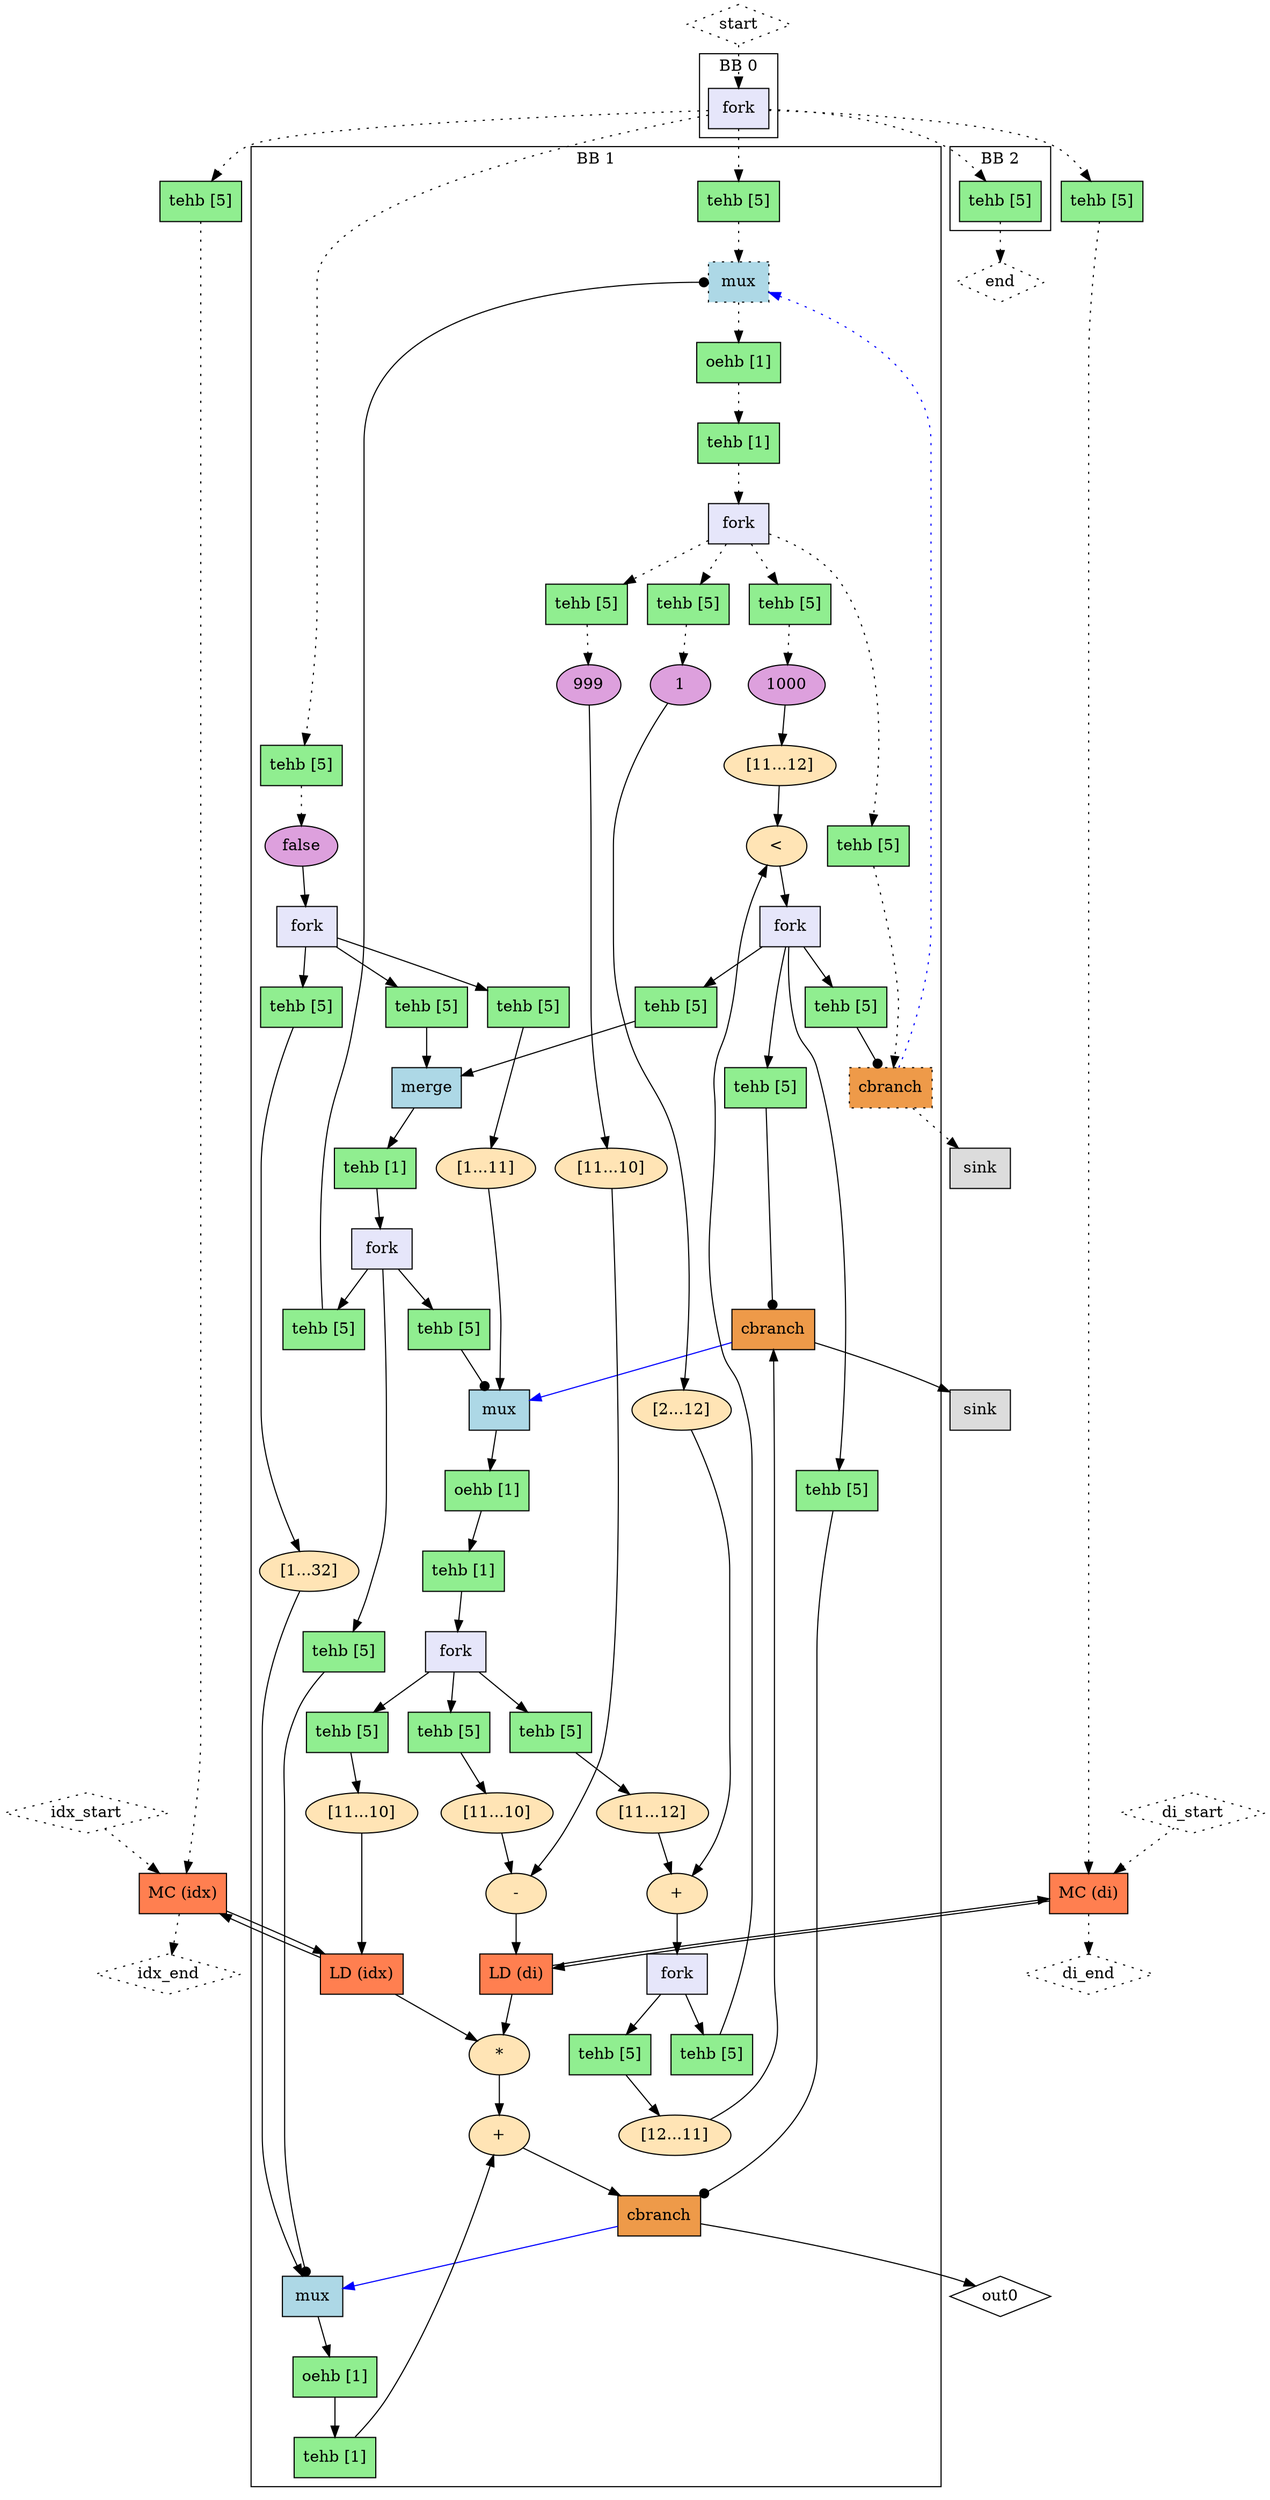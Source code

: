 Digraph G {
  splines=spline
  compound=true
  "di_start" ["style"="dotted", "shape"="diamond", "label"="di_start", "mlir_op"="handshake.func"]
  "idx_start" ["style"="dotted", "shape"="diamond", "label"="idx_start", "mlir_op"="handshake.func"]
  "start" ["style"="dotted", "shape"="diamond", "label"="start", "mlir_op"="handshake.func"]
  "out0" ["style"="solid", "shape"="diamond", "label"="out0", "mlir_op"="handshake.func"]
  "di_end" ["style"="dotted", "shape"="diamond", "label"="di_end", "mlir_op"="handshake.func"]
  "idx_end" ["style"="dotted", "shape"="diamond", "label"="idx_end", "mlir_op"="handshake.func"]
  "end" ["style"="dotted", "shape"="diamond", "label"="end", "mlir_op"="handshake.func"]
  "buffer1" ["style"="filled", "fillcolor"="lightgreen", "shape"="box", "label"="tehb [5]", "mlir_op"="handshake.buffer"]
  "mem_controller2" ["style"="filled", "fillcolor"="coral", "shape"="box", "label"="MC (idx)", "mlir_op"="handshake.mem_controller"]
  "buffer0" ["style"="filled", "fillcolor"="lightgreen", "shape"="box", "label"="tehb [5]", "mlir_op"="handshake.buffer"]
  "mem_controller3" ["style"="filled", "fillcolor"="coral", "shape"="box", "label"="MC (di)", "mlir_op"="handshake.mem_controller"]
  "sink0" ["style"="filled", "fillcolor"="gainsboro", "shape"="box", "label"="sink", "mlir_op"="handshake.sink"]
  "sink1" ["style"="filled", "fillcolor"="gainsboro", "shape"="box", "label"="sink", "mlir_op"="handshake.sink"]
  "di_start" -> "mem_controller3" ["dir"="both", "style"="dotted", "arrowhead"="normal", "from_idx"="2", "to"="memStart", "arrowtail"="none", "from"="di_start", "to_idx"="1"]
  "idx_start" -> "mem_controller2" ["dir"="both", "style"="dotted", "arrowhead"="normal", "from_idx"="3", "to"="memStart", "arrowtail"="none", "from"="idx_start", "to_idx"="1"]
  "start" -> "fork0" ["dir"="both", "style"="dotted", "arrowhead"="normal", "from_idx"="4", "to"="ins", "arrowtail"="none", "from"="start", "to_idx"="0"]
  "fork0" -> "buffer0" ["dir"="both", "style"="dotted", "arrowhead"="normal", "from_idx"="0", "to"="ins", "arrowtail"="none", "from"="outs_0", "to_idx"="0"]
  "fork0" -> "buffer1" ["dir"="both", "style"="dotted", "arrowhead"="normal", "from_idx"="1", "to"="ins", "arrowtail"="none", "from"="outs_1", "to_idx"="0"]
  "fork0" -> "buffer2" ["dir"="both", "style"="dotted", "arrowhead"="normal", "from_idx"="2", "to"="ins", "arrowtail"="none", "from"="outs_2", "to_idx"="0"]
  "fork0" -> "buffer3" ["dir"="both", "style"="dotted", "arrowhead"="normal", "from_idx"="3", "to"="ins", "arrowtail"="none", "from"="outs_3", "to_idx"="0"]
  "fork0" -> "buffer4" ["dir"="both", "style"="dotted", "arrowhead"="normal", "from_idx"="4", "to"="ins", "arrowtail"="none", "from"="outs_4", "to_idx"="0"]
  "buffer1" -> "mem_controller2" ["dir"="both", "style"="dotted", "arrowhead"="normal", "from_idx"="0", "to"="ctrlEnd", "arrowtail"="none", "from"="outs", "to_idx"="3"]
  "mem_controller2" -> "load0" ["dir"="both", "style"="solid", "arrowhead"="normal", "from_idx"="0", "to"="dataFromMem", "arrowtail"="none", "from"="ldData_0", "to_idx"="1"]
  "mem_controller2" -> "idx_end" ["dir"="both", "style"="dotted", "arrowhead"="normal", "from_idx"="1", "to"="idx_end", "arrowtail"="none", "from"="memEnd", "to_idx"="2"]
  "buffer0" -> "mem_controller3" ["dir"="both", "style"="dotted", "arrowhead"="normal", "from_idx"="0", "to"="ctrlEnd", "arrowtail"="none", "from"="outs", "to_idx"="3"]
  "mem_controller3" -> "load1" ["dir"="both", "style"="solid", "arrowhead"="normal", "from_idx"="0", "to"="dataFromMem", "arrowtail"="none", "from"="ldData_0", "to_idx"="1"]
  "mem_controller3" -> "di_end" ["dir"="both", "style"="dotted", "arrowhead"="normal", "from_idx"="1", "to"="di_end", "arrowtail"="none", "from"="memEnd", "to_idx"="1"]
  "cond_br8" -> "sink0" ["dir"="both", "style"="solid", "arrowhead"="normal", "from_idx"="1", "to"="ins", "arrowtail"="none", "from"="falseOut", "to_idx"="0"]
  "cond_br9" -> "out0" ["dir"="both", "style"="solid", "arrowhead"="normal", "from_idx"="1", "to"="out0", "arrowtail"="none", "from"="falseOut", "to_idx"="0"]
  "cond_br10" -> "sink1" ["dir"="both", "style"="dotted", "arrowhead"="normal", "from_idx"="1", "to"="ins", "arrowtail"="none", "from"="falseOut", "to_idx"="0"]
  "load0" -> "mem_controller2" ["dir"="both", "style"="solid", "arrowhead"="normal", "from_idx"="0", "to"="ldAddr_0", "arrowtail"="none", "from"="addrOut", "to_idx"="2"]
  "load1" -> "mem_controller3" ["dir"="both", "style"="solid", "arrowhead"="normal", "from_idx"="0", "to"="ldAddr_0", "arrowtail"="none", "from"="addrOut", "to_idx"="2"]
  "buffer2" -> "end" ["dir"="both", "style"="dotted", "arrowhead"="normal", "from_idx"="0", "to"="end", "arrowtail"="none", "from"="outs", "to_idx"="3"]
  subgraph cluster0 {
    graph ["label"="BB 0"]
    "fork0" ["style"="filled", "fillcolor"="lavender", "shape"="box", "label"="fork", "mlir_op"="handshake.fork"]
  }
  subgraph cluster1 {
    graph ["label"="BB 1"]
    "buffer27" ["style"="filled", "fillcolor"="lightgreen", "shape"="box", "label"="tehb [5]", "mlir_op"="handshake.buffer"]
    "cond_br8" ["style"="filled", "fillcolor"="tan2", "shape"="box", "label"="cbranch", "mlir_op"="handshake.cond_br"]
    "buffer30" ["style"="filled", "fillcolor"="lightgreen", "shape"="box", "label"="tehb [5]", "mlir_op"="handshake.buffer"]
    "cond_br9" ["style"="filled", "fillcolor"="tan2", "shape"="box", "label"="cbranch", "mlir_op"="handshake.cond_br"]
    "buffer17" ["style"="filled", "fillcolor"="lightgreen", "shape"="box", "label"="tehb [5]", "mlir_op"="handshake.buffer"]
    "buffer29" ["style"="filled", "fillcolor"="lightgreen", "shape"="box", "label"="tehb [5]", "mlir_op"="handshake.buffer"]
    "cond_br10" ["style"="filled, dotted", "fillcolor"="tan2", "shape"="box", "label"="cbranch", "mlir_op"="handshake.cond_br"]
    "buffer4" ["style"="filled", "fillcolor"="lightgreen", "shape"="box", "label"="tehb [5]", "mlir_op"="handshake.buffer"]
    "constant0" ["style"="filled", "fillcolor"="plum", "shape"="oval", "label"="false", "mlir_op"="handshake.constant"]
    "fork1" ["style"="filled", "fillcolor"="lavender", "shape"="box", "label"="fork", "mlir_op"="handshake.fork"]
    "buffer5" ["style"="filled", "fillcolor"="lightgreen", "shape"="box", "label"="tehb [5]", "mlir_op"="handshake.buffer"]
    "extsi5" ["style"="filled", "fillcolor"="moccasin", "shape"="oval", "label"="[1...11]", "mlir_op"="handshake.extsi"]
    "buffer6" ["style"="filled", "fillcolor"="lightgreen", "shape"="box", "label"="tehb [5]", "mlir_op"="handshake.buffer"]
    "extsi0" ["style"="filled", "fillcolor"="moccasin", "shape"="oval", "label"="[1...32]", "mlir_op"="handshake.extsi"]
    "buffer7" ["style"="filled", "fillcolor"="lightgreen", "shape"="box", "label"="tehb [5]", "mlir_op"="handshake.buffer"]
    "buffer28" ["style"="filled", "fillcolor"="lightgreen", "shape"="box", "label"="tehb [5]", "mlir_op"="handshake.buffer"]
    "merge0" ["style"="filled", "fillcolor"="lightblue", "shape"="box", "label"="merge", "mlir_op"="handshake.merge"]
    "buffer8" ["style"="filled", "fillcolor"="lightgreen", "shape"="box", "label"="tehb [1]", "mlir_op"="handshake.buffer"]
    "fork2" ["style"="filled", "fillcolor"="lavender", "shape"="box", "label"="fork", "mlir_op"="handshake.fork"]
    "buffer3" ["style"="filled", "fillcolor"="lightgreen", "shape"="box", "label"="tehb [5]", "mlir_op"="handshake.buffer"]
    "buffer11" ["style"="filled", "fillcolor"="lightgreen", "shape"="box", "label"="tehb [5]", "mlir_op"="handshake.buffer"]
    "mux0" ["style"="filled, dotted", "fillcolor"="lightblue", "shape"="box", "label"="mux", "mlir_op"="handshake.mux"]
    "buffer12" ["style"="filled", "fillcolor"="lightgreen", "shape"="box", "label"="oehb [1]", "mlir_op"="handshake.buffer"]
    "buffer13" ["style"="filled", "fillcolor"="lightgreen", "shape"="box", "label"="tehb [1]", "mlir_op"="handshake.buffer"]
    "fork3" ["style"="filled", "fillcolor"="lavender", "shape"="box", "label"="fork", "mlir_op"="handshake.fork"]
    "buffer10" ["style"="filled", "fillcolor"="lightgreen", "shape"="box", "label"="tehb [5]", "mlir_op"="handshake.buffer"]
    "mux3" ["style"="filled", "fillcolor"="lightblue", "shape"="box", "label"="mux", "mlir_op"="handshake.mux"]
    "buffer9" ["style"="filled", "fillcolor"="lightgreen", "shape"="box", "label"="tehb [5]", "mlir_op"="handshake.buffer"]
    "mux4" ["style"="filled", "fillcolor"="lightblue", "shape"="box", "label"="mux", "mlir_op"="handshake.mux"]
    "buffer20" ["style"="filled", "fillcolor"="lightgreen", "shape"="box", "label"="oehb [1]", "mlir_op"="handshake.buffer"]
    "buffer21" ["style"="filled", "fillcolor"="lightgreen", "shape"="box", "label"="tehb [1]", "mlir_op"="handshake.buffer"]
    "fork4" ["style"="filled", "fillcolor"="lavender", "shape"="box", "label"="fork", "mlir_op"="handshake.fork"]
    "buffer22" ["style"="filled", "fillcolor"="lightgreen", "shape"="box", "label"="tehb [5]", "mlir_op"="handshake.buffer"]
    "trunci0" ["style"="filled", "fillcolor"="moccasin", "shape"="oval", "label"="[11...10]", "mlir_op"="handshake.trunci"]
    "buffer24" ["style"="filled", "fillcolor"="lightgreen", "shape"="box", "label"="tehb [5]", "mlir_op"="handshake.buffer"]
    "extsi6" ["style"="filled", "fillcolor"="moccasin", "shape"="oval", "label"="[11...12]", "mlir_op"="handshake.extsi"]
    "buffer23" ["style"="filled", "fillcolor"="lightgreen", "shape"="box", "label"="tehb [5]", "mlir_op"="handshake.buffer"]
    "trunci1" ["style"="filled", "fillcolor"="moccasin", "shape"="oval", "label"="[11...10]", "mlir_op"="handshake.trunci"]
    "buffer16" ["style"="filled", "fillcolor"="lightgreen", "shape"="box", "label"="tehb [5]", "mlir_op"="handshake.buffer"]
    "constant1" ["style"="filled", "fillcolor"="plum", "shape"="oval", "label"="999", "mlir_op"="handshake.constant"]
    "trunci2" ["style"="filled", "fillcolor"="moccasin", "shape"="oval", "label"="[11...10]", "mlir_op"="handshake.trunci"]
    "buffer15" ["style"="filled", "fillcolor"="lightgreen", "shape"="box", "label"="tehb [5]", "mlir_op"="handshake.buffer"]
    "constant4" ["style"="filled", "fillcolor"="plum", "shape"="oval", "label"="1000", "mlir_op"="handshake.constant"]
    "extsi7" ["style"="filled", "fillcolor"="moccasin", "shape"="oval", "label"="[11...12]", "mlir_op"="handshake.extsi"]
    "buffer14" ["style"="filled", "fillcolor"="lightgreen", "shape"="box", "label"="tehb [5]", "mlir_op"="handshake.buffer"]
    "constant8" ["style"="filled", "fillcolor"="plum", "shape"="oval", "label"="1", "mlir_op"="handshake.constant"]
    "extsi8" ["style"="filled", "fillcolor"="moccasin", "shape"="oval", "label"="[2...12]", "mlir_op"="handshake.extsi"]
    "load0" ["style"="filled", "fillcolor"="coral", "shape"="box", "label"="LD (idx)", "mlir_op"="handshake.load"]
    "subi0" ["style"="filled", "fillcolor"="moccasin", "shape"="oval", "label"="-", "mlir_op"="handshake.subi"]
    "load1" ["style"="filled", "fillcolor"="coral", "shape"="box", "label"="LD (di)", "mlir_op"="handshake.load"]
    "muli0" ["style"="filled", "fillcolor"="moccasin", "shape"="oval", "label"="*", "mlir_op"="handshake.muli"]
    "buffer18" ["style"="filled", "fillcolor"="lightgreen", "shape"="box", "label"="oehb [1]", "mlir_op"="handshake.buffer"]
    "buffer19" ["style"="filled", "fillcolor"="lightgreen", "shape"="box", "label"="tehb [1]", "mlir_op"="handshake.buffer"]
    "addi0" ["style"="filled", "fillcolor"="moccasin", "shape"="oval", "label"="+", "mlir_op"="handshake.addi"]
    "addi2" ["style"="filled", "fillcolor"="moccasin", "shape"="oval", "label"="+", "mlir_op"="handshake.addi"]
    "fork5" ["style"="filled", "fillcolor"="lavender", "shape"="box", "label"="fork", "mlir_op"="handshake.fork"]
    "buffer25" ["style"="filled", "fillcolor"="lightgreen", "shape"="box", "label"="tehb [5]", "mlir_op"="handshake.buffer"]
    "trunci3" ["style"="filled", "fillcolor"="moccasin", "shape"="oval", "label"="[12...11]", "mlir_op"="handshake.trunci"]
    "buffer26" ["style"="filled", "fillcolor"="lightgreen", "shape"="box", "label"="tehb [5]", "mlir_op"="handshake.buffer"]
    "cmpi0" ["style"="filled", "fillcolor"="moccasin", "shape"="oval", "label"="<", "mlir_op"="handshake.cmpi<"]
    "fork6" ["style"="filled", "fillcolor"="lavender", "shape"="box", "label"="fork", "mlir_op"="handshake.fork"]
    "buffer27" -> "cond_br8" ["dir"="both", "style"="solid", "arrowhead"="dot", "from_idx"="0", "to"="condition", "arrowtail"="none", "from"="outs", "to_idx"="0"]
    "cond_br8" -> "mux4" ["dir"="both", "style"="solid", "arrowhead"="normal", "from_idx"="0", "color"="blue", "to"="ins_1", "arrowtail"="none", "from"="trueOut", "to_idx"="2"]
    "buffer30" -> "cond_br9" ["dir"="both", "style"="solid", "arrowhead"="dot", "from_idx"="0", "to"="condition", "arrowtail"="none", "from"="outs", "to_idx"="0"]
    "cond_br9" -> "mux3" ["dir"="both", "style"="solid", "arrowhead"="normal", "from_idx"="0", "color"="blue", "to"="ins_1", "arrowtail"="none", "from"="trueOut", "to_idx"="2"]
    "buffer17" -> "cond_br10" ["dir"="both", "style"="dotted", "arrowhead"="normal", "from_idx"="0", "to"="data", "arrowtail"="none", "from"="outs", "to_idx"="1"]
    "buffer29" -> "cond_br10" ["dir"="both", "style"="solid", "arrowhead"="dot", "from_idx"="0", "to"="condition", "arrowtail"="none", "from"="outs", "to_idx"="0"]
    "cond_br10" -> "mux0" ["dir"="both", "style"="dotted", "arrowhead"="normal", "from_idx"="0", "color"="blue", "to"="ins_1", "arrowtail"="none", "from"="trueOut", "to_idx"="2"]
    "buffer4" -> "constant0" ["dir"="both", "style"="dotted", "arrowhead"="normal", "from_idx"="0", "to"="ctrl", "arrowtail"="none", "from"="outs", "to_idx"="0"]
    "constant0" -> "fork1" ["dir"="both", "style"="solid", "arrowhead"="normal", "from_idx"="0", "to"="ins", "arrowtail"="none", "from"="outs", "to_idx"="0"]
    "fork1" -> "buffer5" ["dir"="both", "style"="solid", "arrowhead"="normal", "from_idx"="0", "to"="ins", "arrowtail"="none", "from"="outs_0", "to_idx"="0"]
    "fork1" -> "buffer6" ["dir"="both", "style"="solid", "arrowhead"="normal", "from_idx"="1", "to"="ins", "arrowtail"="none", "from"="outs_1", "to_idx"="0"]
    "fork1" -> "buffer7" ["dir"="both", "style"="solid", "arrowhead"="normal", "from_idx"="2", "to"="ins", "arrowtail"="none", "from"="outs_2", "to_idx"="0"]
    "buffer5" -> "extsi5" ["dir"="both", "style"="solid", "arrowhead"="normal", "from_idx"="0", "to"="ins", "arrowtail"="none", "from"="outs", "to_idx"="0"]
    "extsi5" -> "mux4" ["dir"="both", "style"="solid", "arrowhead"="normal", "from_idx"="0", "to"="ins_0", "arrowtail"="none", "from"="outs", "to_idx"="1"]
    "buffer6" -> "extsi0" ["dir"="both", "style"="solid", "arrowhead"="normal", "from_idx"="0", "to"="ins", "arrowtail"="none", "from"="outs", "to_idx"="0"]
    "extsi0" -> "mux3" ["dir"="both", "style"="solid", "arrowhead"="normal", "from_idx"="0", "to"="ins_0", "arrowtail"="none", "from"="outs", "to_idx"="1"]
    "buffer7" -> "merge0" ["dir"="both", "style"="solid", "arrowhead"="normal", "from_idx"="0", "to"="ins_0", "arrowtail"="none", "from"="outs", "to_idx"="0"]
    "buffer28" -> "merge0" ["dir"="both", "style"="solid", "arrowhead"="normal", "from_idx"="0", "to"="ins_1", "arrowtail"="none", "from"="outs", "to_idx"="1"]
    "merge0" -> "buffer8" ["dir"="both", "style"="solid", "arrowhead"="normal", "from_idx"="0", "to"="ins", "arrowtail"="none", "from"="outs", "to_idx"="0"]
    "buffer8" -> "fork2" ["dir"="both", "style"="solid", "arrowhead"="normal", "from_idx"="0", "to"="ins", "arrowtail"="none", "from"="outs", "to_idx"="0"]
    "fork2" -> "buffer9" ["dir"="both", "style"="solid", "arrowhead"="normal", "from_idx"="0", "to"="ins", "arrowtail"="none", "from"="outs_0", "to_idx"="0"]
    "fork2" -> "buffer10" ["dir"="both", "style"="solid", "arrowhead"="normal", "from_idx"="1", "to"="ins", "arrowtail"="none", "from"="outs_1", "to_idx"="0"]
    "fork2" -> "buffer11" ["dir"="both", "style"="solid", "arrowhead"="normal", "from_idx"="2", "to"="ins", "arrowtail"="none", "from"="outs_2", "to_idx"="0"]
    "buffer3" -> "mux0" ["dir"="both", "style"="dotted", "arrowhead"="normal", "from_idx"="0", "to"="ins_0", "arrowtail"="none", "from"="outs", "to_idx"="1"]
    "buffer11" -> "mux0" ["dir"="both", "style"="solid", "arrowhead"="dot", "from_idx"="0", "to"="index", "arrowtail"="none", "from"="outs", "to_idx"="0"]
    "mux0" -> "buffer12" ["dir"="both", "style"="dotted", "arrowhead"="normal", "from_idx"="0", "to"="ins", "arrowtail"="none", "from"="outs", "to_idx"="0"]
    "buffer12" -> "buffer13" ["dir"="both", "style"="dotted", "arrowhead"="normal", "from_idx"="0", "to"="ins", "arrowtail"="none", "from"="outs", "to_idx"="0"]
    "buffer13" -> "fork3" ["dir"="both", "style"="dotted", "arrowhead"="normal", "from_idx"="0", "to"="ins", "arrowtail"="none", "from"="outs", "to_idx"="0"]
    "fork3" -> "buffer14" ["dir"="both", "style"="dotted", "arrowhead"="normal", "from_idx"="0", "to"="ins", "arrowtail"="none", "from"="outs_0", "to_idx"="0"]
    "fork3" -> "buffer15" ["dir"="both", "style"="dotted", "arrowhead"="normal", "from_idx"="1", "to"="ins", "arrowtail"="none", "from"="outs_1", "to_idx"="0"]
    "fork3" -> "buffer16" ["dir"="both", "style"="dotted", "arrowhead"="normal", "from_idx"="2", "to"="ins", "arrowtail"="none", "from"="outs_2", "to_idx"="0"]
    "fork3" -> "buffer17" ["dir"="both", "style"="dotted", "arrowhead"="normal", "from_idx"="3", "to"="ins", "arrowtail"="none", "from"="outs_3", "to_idx"="0"]
    "buffer10" -> "mux3" ["dir"="both", "style"="solid", "arrowhead"="dot", "from_idx"="0", "to"="index", "arrowtail"="none", "from"="outs", "to_idx"="0"]
    "mux3" -> "buffer18" ["dir"="both", "style"="solid", "arrowhead"="normal", "from_idx"="0", "to"="ins", "arrowtail"="none", "from"="outs", "to_idx"="0"]
    "buffer9" -> "mux4" ["dir"="both", "style"="solid", "arrowhead"="dot", "from_idx"="0", "to"="index", "arrowtail"="none", "from"="outs", "to_idx"="0"]
    "mux4" -> "buffer20" ["dir"="both", "style"="solid", "arrowhead"="normal", "from_idx"="0", "to"="ins", "arrowtail"="none", "from"="outs", "to_idx"="0"]
    "buffer20" -> "buffer21" ["dir"="both", "style"="solid", "arrowhead"="normal", "from_idx"="0", "to"="ins", "arrowtail"="none", "from"="outs", "to_idx"="0"]
    "buffer21" -> "fork4" ["dir"="both", "style"="solid", "arrowhead"="normal", "from_idx"="0", "to"="ins", "arrowtail"="none", "from"="outs", "to_idx"="0"]
    "fork4" -> "buffer22" ["dir"="both", "style"="solid", "arrowhead"="normal", "from_idx"="0", "to"="ins", "arrowtail"="none", "from"="outs_0", "to_idx"="0"]
    "fork4" -> "buffer23" ["dir"="both", "style"="solid", "arrowhead"="normal", "from_idx"="1", "to"="ins", "arrowtail"="none", "from"="outs_1", "to_idx"="0"]
    "fork4" -> "buffer24" ["dir"="both", "style"="solid", "arrowhead"="normal", "from_idx"="2", "to"="ins", "arrowtail"="none", "from"="outs_2", "to_idx"="0"]
    "buffer22" -> "trunci0" ["dir"="both", "style"="solid", "arrowhead"="normal", "from_idx"="0", "to"="ins", "arrowtail"="none", "from"="outs", "to_idx"="0"]
    "trunci0" -> "subi0" ["dir"="both", "style"="solid", "arrowhead"="normal", "from_idx"="0", "to"="rhs", "arrowtail"="none", "from"="outs", "to_idx"="1"]
    "buffer24" -> "extsi6" ["dir"="both", "style"="solid", "arrowhead"="normal", "from_idx"="0", "to"="ins", "arrowtail"="none", "from"="outs", "to_idx"="0"]
    "extsi6" -> "addi2" ["dir"="both", "style"="solid", "arrowhead"="normal", "from_idx"="0", "to"="lhs", "arrowtail"="none", "from"="outs", "to_idx"="0"]
    "buffer23" -> "trunci1" ["dir"="both", "style"="solid", "arrowhead"="normal", "from_idx"="0", "to"="ins", "arrowtail"="none", "from"="outs", "to_idx"="0"]
    "trunci1" -> "load0" ["dir"="both", "style"="solid", "arrowhead"="normal", "from_idx"="0", "to"="addrIn", "arrowtail"="none", "from"="outs", "to_idx"="0"]
    "buffer16" -> "constant1" ["dir"="both", "style"="dotted", "arrowhead"="normal", "from_idx"="0", "to"="ctrl", "arrowtail"="none", "from"="outs", "to_idx"="0"]
    "constant1" -> "trunci2" ["dir"="both", "style"="solid", "arrowhead"="normal", "from_idx"="0", "to"="ins", "arrowtail"="none", "from"="outs", "to_idx"="0"]
    "trunci2" -> "subi0" ["dir"="both", "style"="solid", "arrowhead"="normal", "from_idx"="0", "to"="lhs", "arrowtail"="none", "from"="outs", "to_idx"="0"]
    "buffer15" -> "constant4" ["dir"="both", "style"="dotted", "arrowhead"="normal", "from_idx"="0", "to"="ctrl", "arrowtail"="none", "from"="outs", "to_idx"="0"]
    "constant4" -> "extsi7" ["dir"="both", "style"="solid", "arrowhead"="normal", "from_idx"="0", "to"="ins", "arrowtail"="none", "from"="outs", "to_idx"="0"]
    "extsi7" -> "cmpi0" ["dir"="both", "style"="solid", "arrowhead"="normal", "from_idx"="0", "to"="rhs", "arrowtail"="none", "from"="outs", "to_idx"="1"]
    "buffer14" -> "constant8" ["dir"="both", "style"="dotted", "arrowhead"="normal", "from_idx"="0", "to"="ctrl", "arrowtail"="none", "from"="outs", "to_idx"="0"]
    "constant8" -> "extsi8" ["dir"="both", "style"="solid", "arrowhead"="normal", "from_idx"="0", "to"="ins", "arrowtail"="none", "from"="outs", "to_idx"="0"]
    "extsi8" -> "addi2" ["dir"="both", "style"="solid", "arrowhead"="normal", "from_idx"="0", "to"="rhs", "arrowtail"="none", "from"="outs", "to_idx"="1"]
    "load0" -> "muli0" ["dir"="both", "style"="solid", "arrowhead"="normal", "from_idx"="1", "to"="lhs", "arrowtail"="none", "from"="dataOut", "to_idx"="0"]
    "subi0" -> "load1" ["dir"="both", "style"="solid", "arrowhead"="normal", "from_idx"="0", "to"="addrIn", "arrowtail"="none", "from"="result", "to_idx"="0"]
    "load1" -> "muli0" ["dir"="both", "style"="solid", "arrowhead"="normal", "from_idx"="1", "to"="rhs", "arrowtail"="none", "from"="dataOut", "to_idx"="1"]
    "muli0" -> "addi0" ["dir"="both", "style"="solid", "arrowhead"="normal", "from_idx"="0", "to"="rhs", "arrowtail"="none", "from"="result", "to_idx"="1"]
    "buffer18" -> "buffer19" ["dir"="both", "style"="solid", "arrowhead"="normal", "from_idx"="0", "to"="ins", "arrowtail"="none", "from"="outs", "to_idx"="0"]
    "buffer19" -> "addi0" ["dir"="both", "style"="solid", "arrowhead"="normal", "from_idx"="0", "to"="lhs", "arrowtail"="none", "from"="outs", "to_idx"="0"]
    "addi0" -> "cond_br9" ["dir"="both", "style"="solid", "arrowhead"="normal", "from_idx"="0", "to"="data", "arrowtail"="none", "from"="result", "to_idx"="1"]
    "addi2" -> "fork5" ["dir"="both", "style"="solid", "arrowhead"="normal", "from_idx"="0", "to"="ins", "arrowtail"="none", "from"="result", "to_idx"="0"]
    "fork5" -> "buffer25" ["dir"="both", "style"="solid", "arrowhead"="normal", "from_idx"="0", "to"="ins", "arrowtail"="none", "from"="outs_0", "to_idx"="0"]
    "fork5" -> "buffer26" ["dir"="both", "style"="solid", "arrowhead"="normal", "from_idx"="1", "to"="ins", "arrowtail"="none", "from"="outs_1", "to_idx"="0"]
    "buffer25" -> "trunci3" ["dir"="both", "style"="solid", "arrowhead"="normal", "from_idx"="0", "to"="ins", "arrowtail"="none", "from"="outs", "to_idx"="0"]
    "trunci3" -> "cond_br8" ["dir"="both", "style"="solid", "arrowhead"="normal", "from_idx"="0", "to"="data", "arrowtail"="none", "from"="outs", "to_idx"="1"]
    "buffer26" -> "cmpi0" ["dir"="both", "style"="solid", "arrowhead"="normal", "from_idx"="0", "to"="lhs", "arrowtail"="none", "from"="outs", "to_idx"="0"]
    "cmpi0" -> "fork6" ["dir"="both", "style"="solid", "arrowhead"="normal", "from_idx"="0", "to"="ins", "arrowtail"="none", "from"="result", "to_idx"="0"]
    "fork6" -> "buffer27" ["dir"="both", "style"="solid", "arrowhead"="normal", "from_idx"="0", "to"="ins", "arrowtail"="none", "from"="outs_0", "to_idx"="0"]
    "fork6" -> "buffer28" ["dir"="both", "style"="solid", "arrowhead"="normal", "from_idx"="1", "to"="ins", "arrowtail"="none", "from"="outs_1", "to_idx"="0"]
    "fork6" -> "buffer29" ["dir"="both", "style"="solid", "arrowhead"="normal", "from_idx"="2", "to"="ins", "arrowtail"="none", "from"="outs_2", "to_idx"="0"]
    "fork6" -> "buffer30" ["dir"="both", "style"="solid", "arrowhead"="normal", "from_idx"="3", "to"="ins", "arrowtail"="none", "from"="outs_3", "to_idx"="0"]
  }
  subgraph cluster2 {
    graph ["label"="BB 2"]
    "buffer2" ["style"="filled", "fillcolor"="lightgreen", "shape"="box", "label"="tehb [5]", "mlir_op"="handshake.buffer"]
  }
}
